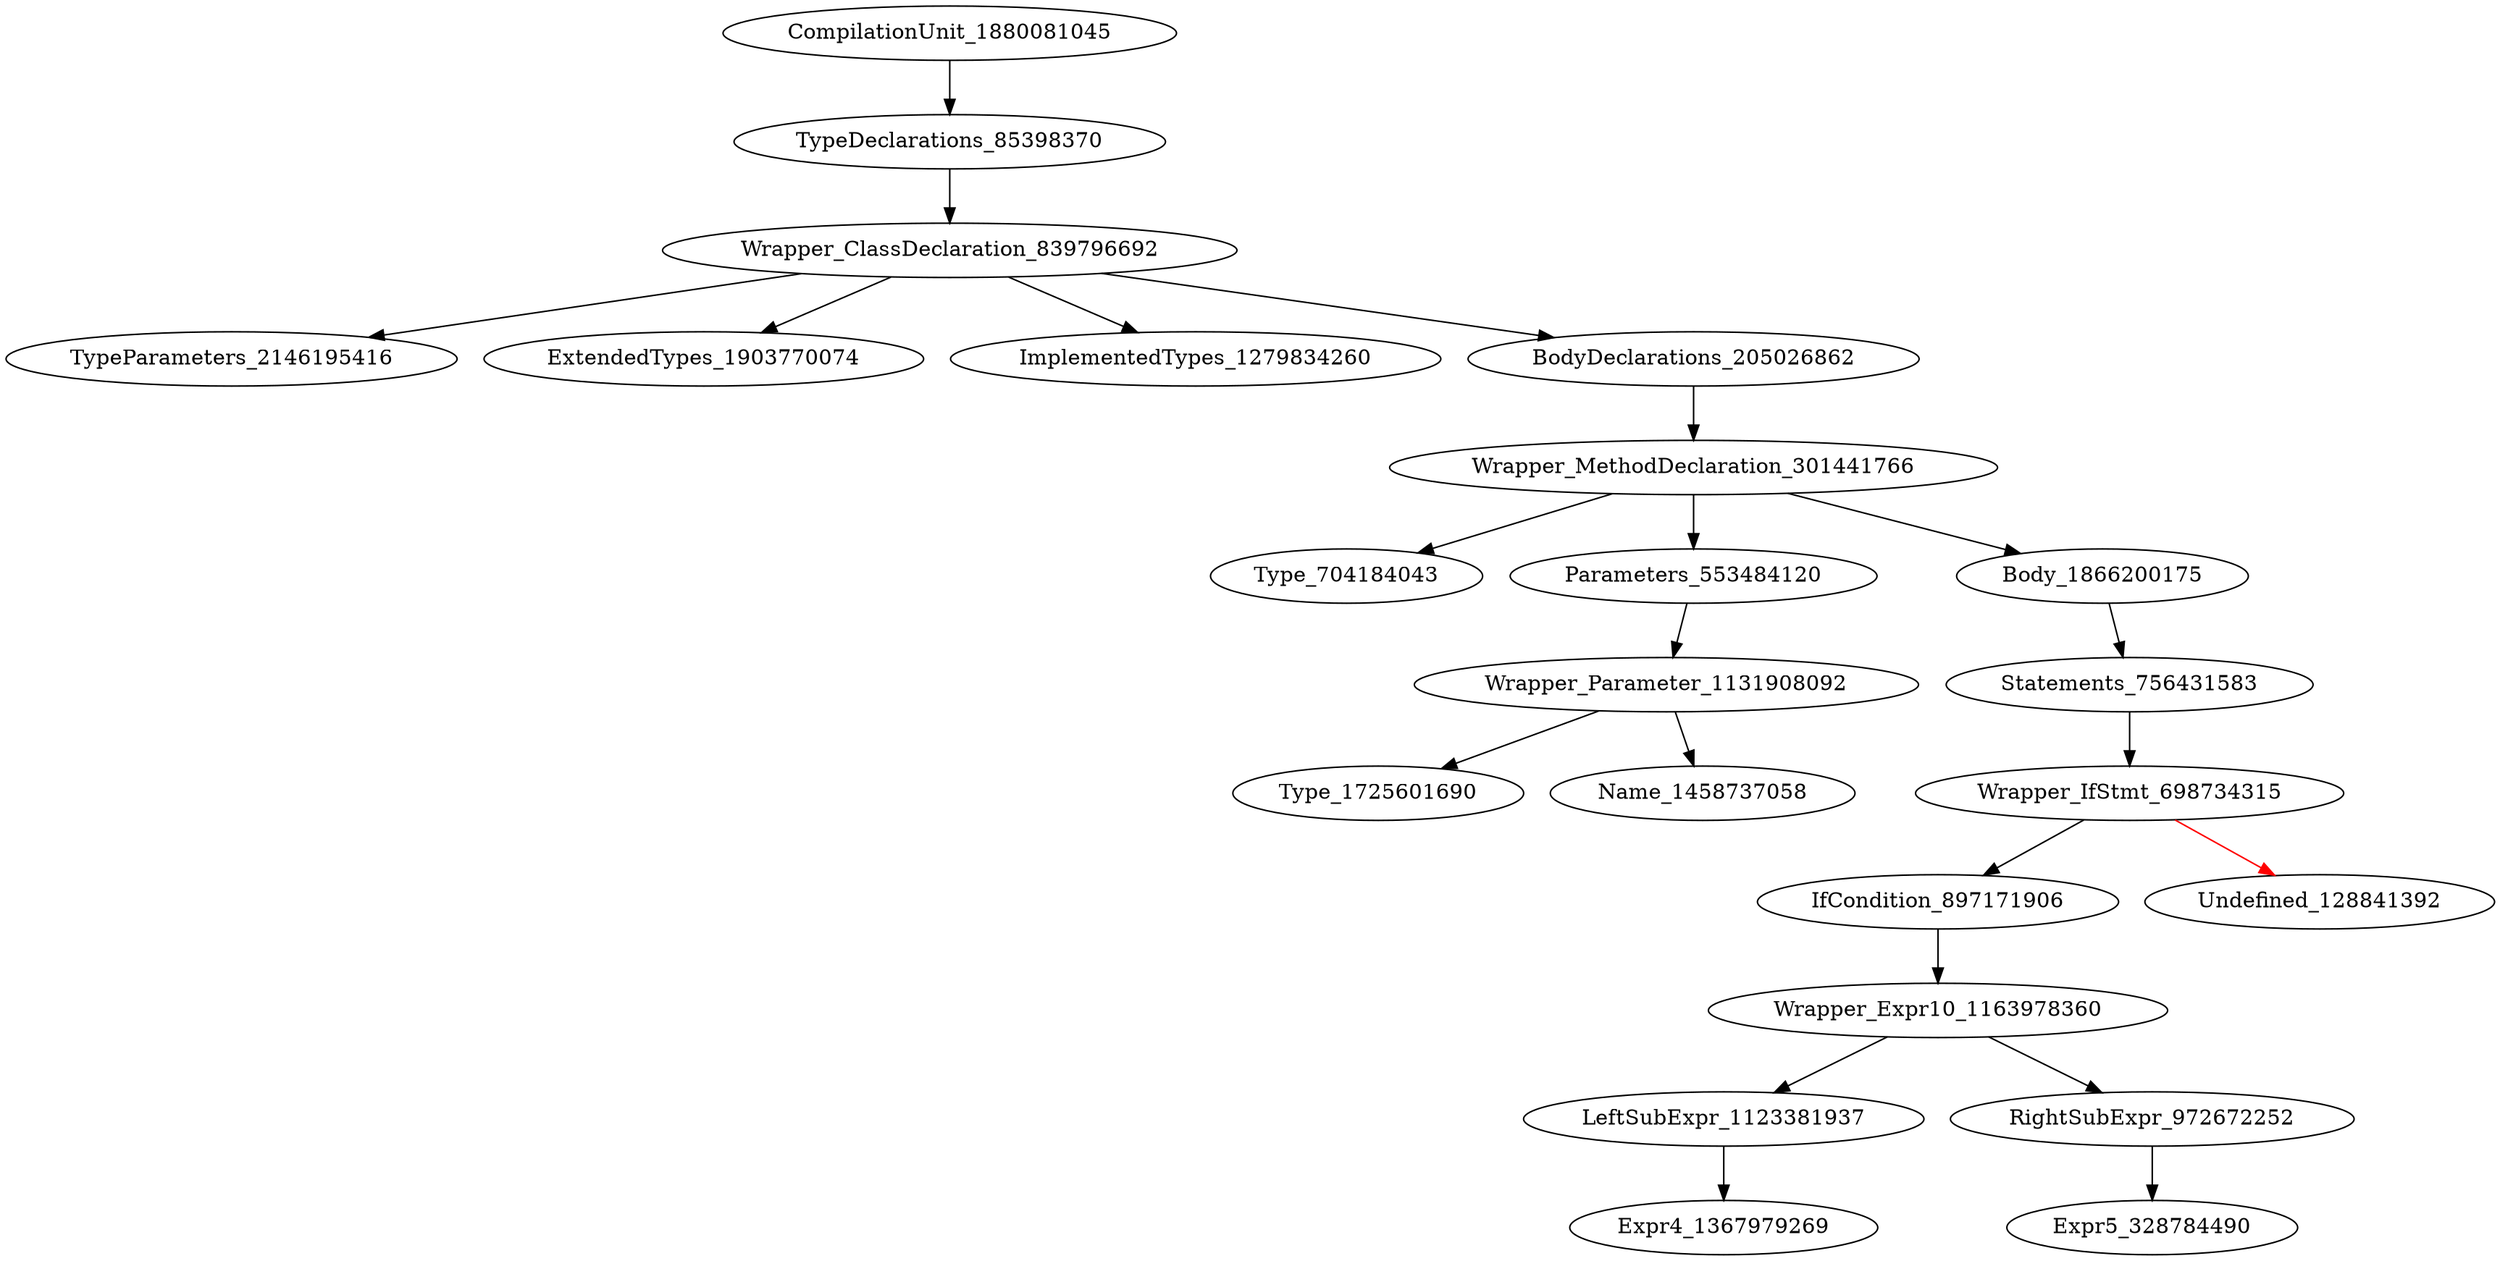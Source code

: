 digraph {
CompilationUnit_1880081045 -> TypeDeclarations_85398370
TypeDeclarations_85398370 -> Wrapper_ClassDeclaration_839796692
Wrapper_ClassDeclaration_839796692 -> TypeParameters_2146195416
Wrapper_ClassDeclaration_839796692 -> ExtendedTypes_1903770074
Wrapper_ClassDeclaration_839796692 -> ImplementedTypes_1279834260
Wrapper_ClassDeclaration_839796692 -> BodyDeclarations_205026862
BodyDeclarations_205026862 -> Wrapper_MethodDeclaration_301441766
Wrapper_MethodDeclaration_301441766 -> Type_704184043
Wrapper_MethodDeclaration_301441766 -> Parameters_553484120
Wrapper_MethodDeclaration_301441766 -> Body_1866200175
Parameters_553484120 -> Wrapper_Parameter_1131908092
Body_1866200175 -> Statements_756431583
Wrapper_Parameter_1131908092 -> Type_1725601690
Wrapper_Parameter_1131908092 -> Name_1458737058
Statements_756431583 -> Wrapper_IfStmt_698734315
Wrapper_IfStmt_698734315 -> IfCondition_897171906
Wrapper_IfStmt_698734315 -> Undefined_128841392 [color = red] 
IfCondition_897171906 -> Wrapper_Expr10_1163978360
Wrapper_Expr10_1163978360 -> LeftSubExpr_1123381937
Wrapper_Expr10_1163978360 -> RightSubExpr_972672252
LeftSubExpr_1123381937 -> Expr4_1367979269
RightSubExpr_972672252 -> Expr5_328784490
}